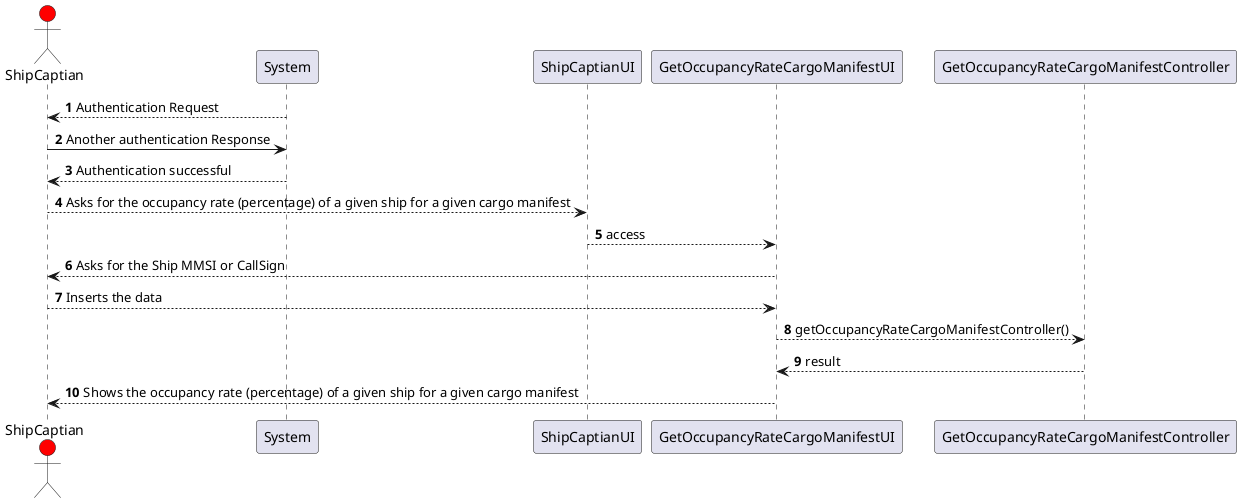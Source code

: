@startuml

autonumber

actor ShipCaptian #red

System --> ShipCaptian: Authentication Request
ShipCaptian -> System : Another authentication Response
System --> ShipCaptian : Authentication successful
ShipCaptian --> ShipCaptianUI : Asks for the occupancy rate (percentage) of a given ship for a given cargo manifest
ShipCaptianUI --> GetOccupancyRateCargoManifestUI : access
GetOccupancyRateCargoManifestUI --> ShipCaptian : Asks for the Ship MMSI or CallSign
ShipCaptian --> GetOccupancyRateCargoManifestUI : Inserts the data
GetOccupancyRateCargoManifestUI --> GetOccupancyRateCargoManifestController : getOccupancyRateCargoManifestController()
GetOccupancyRateCargoManifestController --> GetOccupancyRateCargoManifestUI : result
GetOccupancyRateCargoManifestUI --> ShipCaptian : Shows the occupancy rate (percentage) of a given ship for a given cargo manifest

@enduml